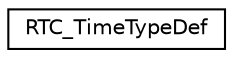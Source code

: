 digraph "Graphical Class Hierarchy"
{
 // LATEX_PDF_SIZE
  edge [fontname="Helvetica",fontsize="10",labelfontname="Helvetica",labelfontsize="10"];
  node [fontname="Helvetica",fontsize="10",shape=record];
  rankdir="LR";
  Node0 [label="RTC_TimeTypeDef",height=0.2,width=0.4,color="black", fillcolor="white", style="filled",URL="$struct_r_t_c___time_type_def.html",tooltip="RTC Time structure definition."];
}
